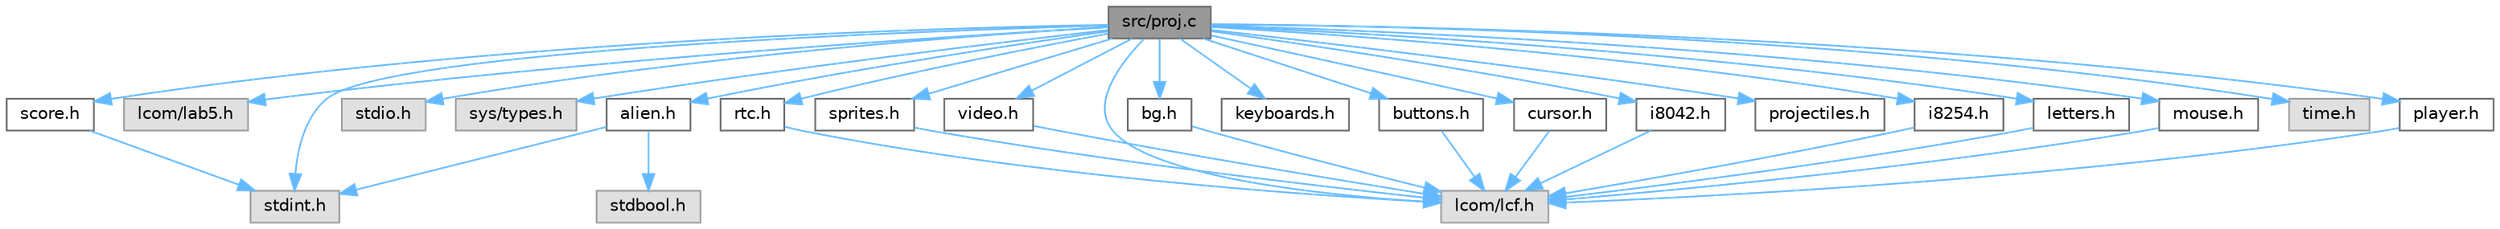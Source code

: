 digraph "src/proj.c"
{
 // LATEX_PDF_SIZE
  bgcolor="transparent";
  edge [fontname=Helvetica,fontsize=10,labelfontname=Helvetica,labelfontsize=10];
  node [fontname=Helvetica,fontsize=10,shape=box,height=0.2,width=0.4];
  Node1 [id="Node000001",label="src/proj.c",height=0.2,width=0.4,color="gray40", fillcolor="grey60", style="filled", fontcolor="black",tooltip="This file contains the main implementation of the game project."];
  Node1 -> Node2 [id="edge1_Node000001_Node000002",color="steelblue1",style="solid",tooltip=" "];
  Node2 [id="Node000002",label="lcom/lcf.h",height=0.2,width=0.4,color="grey60", fillcolor="#E0E0E0", style="filled",tooltip=" "];
  Node1 -> Node3 [id="edge2_Node000001_Node000003",color="steelblue1",style="solid",tooltip=" "];
  Node3 [id="Node000003",label="lcom/lab5.h",height=0.2,width=0.4,color="grey60", fillcolor="#E0E0E0", style="filled",tooltip=" "];
  Node1 -> Node4 [id="edge3_Node000001_Node000004",color="steelblue1",style="solid",tooltip=" "];
  Node4 [id="Node000004",label="stdint.h",height=0.2,width=0.4,color="grey60", fillcolor="#E0E0E0", style="filled",tooltip=" "];
  Node1 -> Node5 [id="edge4_Node000001_Node000005",color="steelblue1",style="solid",tooltip=" "];
  Node5 [id="Node000005",label="stdio.h",height=0.2,width=0.4,color="grey60", fillcolor="#E0E0E0", style="filled",tooltip=" "];
  Node1 -> Node6 [id="edge5_Node000001_Node000006",color="steelblue1",style="solid",tooltip=" "];
  Node6 [id="Node000006",label="sys/types.h",height=0.2,width=0.4,color="grey60", fillcolor="#E0E0E0", style="filled",tooltip=" "];
  Node1 -> Node7 [id="edge6_Node000001_Node000007",color="steelblue1",style="solid",tooltip=" "];
  Node7 [id="Node000007",label="alien.h",height=0.2,width=0.4,color="grey40", fillcolor="white", style="filled",URL="$alien_8h.html",tooltip="Header file containing definitions and function prototypes for alien manipulation."];
  Node7 -> Node4 [id="edge7_Node000007_Node000004",color="steelblue1",style="solid",tooltip=" "];
  Node7 -> Node8 [id="edge8_Node000007_Node000008",color="steelblue1",style="solid",tooltip=" "];
  Node8 [id="Node000008",label="stdbool.h",height=0.2,width=0.4,color="grey60", fillcolor="#E0E0E0", style="filled",tooltip=" "];
  Node1 -> Node9 [id="edge9_Node000001_Node000009",color="steelblue1",style="solid",tooltip=" "];
  Node9 [id="Node000009",label="bg.h",height=0.2,width=0.4,color="grey40", fillcolor="white", style="filled",URL="$bg_8h.html",tooltip="Header file for background management in the game."];
  Node9 -> Node2 [id="edge10_Node000009_Node000002",color="steelblue1",style="solid",tooltip=" "];
  Node1 -> Node10 [id="edge11_Node000001_Node000010",color="steelblue1",style="solid",tooltip=" "];
  Node10 [id="Node000010",label="buttons.h",height=0.2,width=0.4,color="grey40", fillcolor="white", style="filled",URL="$buttons_8h.html",tooltip="Header file containing function prototypes for button manipulation."];
  Node10 -> Node2 [id="edge12_Node000010_Node000002",color="steelblue1",style="solid",tooltip=" "];
  Node1 -> Node11 [id="edge13_Node000001_Node000011",color="steelblue1",style="solid",tooltip=" "];
  Node11 [id="Node000011",label="cursor.h",height=0.2,width=0.4,color="grey40", fillcolor="white", style="filled",URL="$cursor_8h.html",tooltip="Header file containing function prototypes for cursor manipulation."];
  Node11 -> Node2 [id="edge14_Node000011_Node000002",color="steelblue1",style="solid",tooltip=" "];
  Node1 -> Node12 [id="edge15_Node000001_Node000012",color="steelblue1",style="solid",tooltip=" "];
  Node12 [id="Node000012",label="i8042.h",height=0.2,width=0.4,color="grey40", fillcolor="white", style="filled",URL="$i8042_8h_source.html",tooltip=" "];
  Node12 -> Node2 [id="edge16_Node000012_Node000002",color="steelblue1",style="solid",tooltip=" "];
  Node1 -> Node13 [id="edge17_Node000001_Node000013",color="steelblue1",style="solid",tooltip=" "];
  Node13 [id="Node000013",label="i8254.h",height=0.2,width=0.4,color="grey40", fillcolor="white", style="filled",URL="$i8254_8h_source.html",tooltip=" "];
  Node13 -> Node2 [id="edge18_Node000013_Node000002",color="steelblue1",style="solid",tooltip=" "];
  Node1 -> Node14 [id="edge19_Node000001_Node000014",color="steelblue1",style="solid",tooltip=" "];
  Node14 [id="Node000014",label="keyboards.h",height=0.2,width=0.4,color="grey40", fillcolor="white", style="filled",URL="$keyboards_8h_source.html",tooltip=" "];
  Node1 -> Node15 [id="edge20_Node000001_Node000015",color="steelblue1",style="solid",tooltip=" "];
  Node15 [id="Node000015",label="letters.h",height=0.2,width=0.4,color="grey40", fillcolor="white", style="filled",URL="$letters_8h.html",tooltip="Header file containing function prototypes for drawing letters and symbols."];
  Node15 -> Node2 [id="edge21_Node000015_Node000002",color="steelblue1",style="solid",tooltip=" "];
  Node1 -> Node16 [id="edge22_Node000001_Node000016",color="steelblue1",style="solid",tooltip=" "];
  Node16 [id="Node000016",label="mouse.h",height=0.2,width=0.4,color="grey40", fillcolor="white", style="filled",URL="$mouse_8h_source.html",tooltip=" "];
  Node16 -> Node2 [id="edge23_Node000016_Node000002",color="steelblue1",style="solid",tooltip=" "];
  Node1 -> Node17 [id="edge24_Node000001_Node000017",color="steelblue1",style="solid",tooltip=" "];
  Node17 [id="Node000017",label="player.h",height=0.2,width=0.4,color="grey40", fillcolor="white", style="filled",URL="$player_8h.html",tooltip="Header file for player management in the game."];
  Node17 -> Node2 [id="edge25_Node000017_Node000002",color="steelblue1",style="solid",tooltip=" "];
  Node1 -> Node18 [id="edge26_Node000001_Node000018",color="steelblue1",style="solid",tooltip=" "];
  Node18 [id="Node000018",label="projectiles.h",height=0.2,width=0.4,color="grey40", fillcolor="white", style="filled",URL="$projectiles_8h.html",tooltip="Header file for projectile management in the game."];
  Node1 -> Node19 [id="edge27_Node000001_Node000019",color="steelblue1",style="solid",tooltip=" "];
  Node19 [id="Node000019",label="rtc.h",height=0.2,width=0.4,color="grey40", fillcolor="white", style="filled",URL="$rtc_8h_source.html",tooltip=" "];
  Node19 -> Node2 [id="edge28_Node000019_Node000002",color="steelblue1",style="solid",tooltip=" "];
  Node1 -> Node20 [id="edge29_Node000001_Node000020",color="steelblue1",style="solid",tooltip=" "];
  Node20 [id="Node000020",label="score.h",height=0.2,width=0.4,color="grey40", fillcolor="white", style="filled",URL="$score_8h.html",tooltip="Header file for score management in the game."];
  Node20 -> Node4 [id="edge30_Node000020_Node000004",color="steelblue1",style="solid",tooltip=" "];
  Node1 -> Node21 [id="edge31_Node000001_Node000021",color="steelblue1",style="solid",tooltip=" "];
  Node21 [id="Node000021",label="sprites.h",height=0.2,width=0.4,color="grey40", fillcolor="white", style="filled",URL="$sprites_8h.html",tooltip="Header file for sprite loading and handling functions."];
  Node21 -> Node2 [id="edge32_Node000021_Node000002",color="steelblue1",style="solid",tooltip=" "];
  Node1 -> Node22 [id="edge33_Node000001_Node000022",color="steelblue1",style="solid",tooltip=" "];
  Node22 [id="Node000022",label="time.h",height=0.2,width=0.4,color="grey60", fillcolor="#E0E0E0", style="filled",tooltip=" "];
  Node1 -> Node23 [id="edge34_Node000001_Node000023",color="steelblue1",style="solid",tooltip=" "];
  Node23 [id="Node000023",label="video.h",height=0.2,width=0.4,color="grey40", fillcolor="white", style="filled",URL="$video_8h_source.html",tooltip=" "];
  Node23 -> Node2 [id="edge35_Node000023_Node000002",color="steelblue1",style="solid",tooltip=" "];
}
